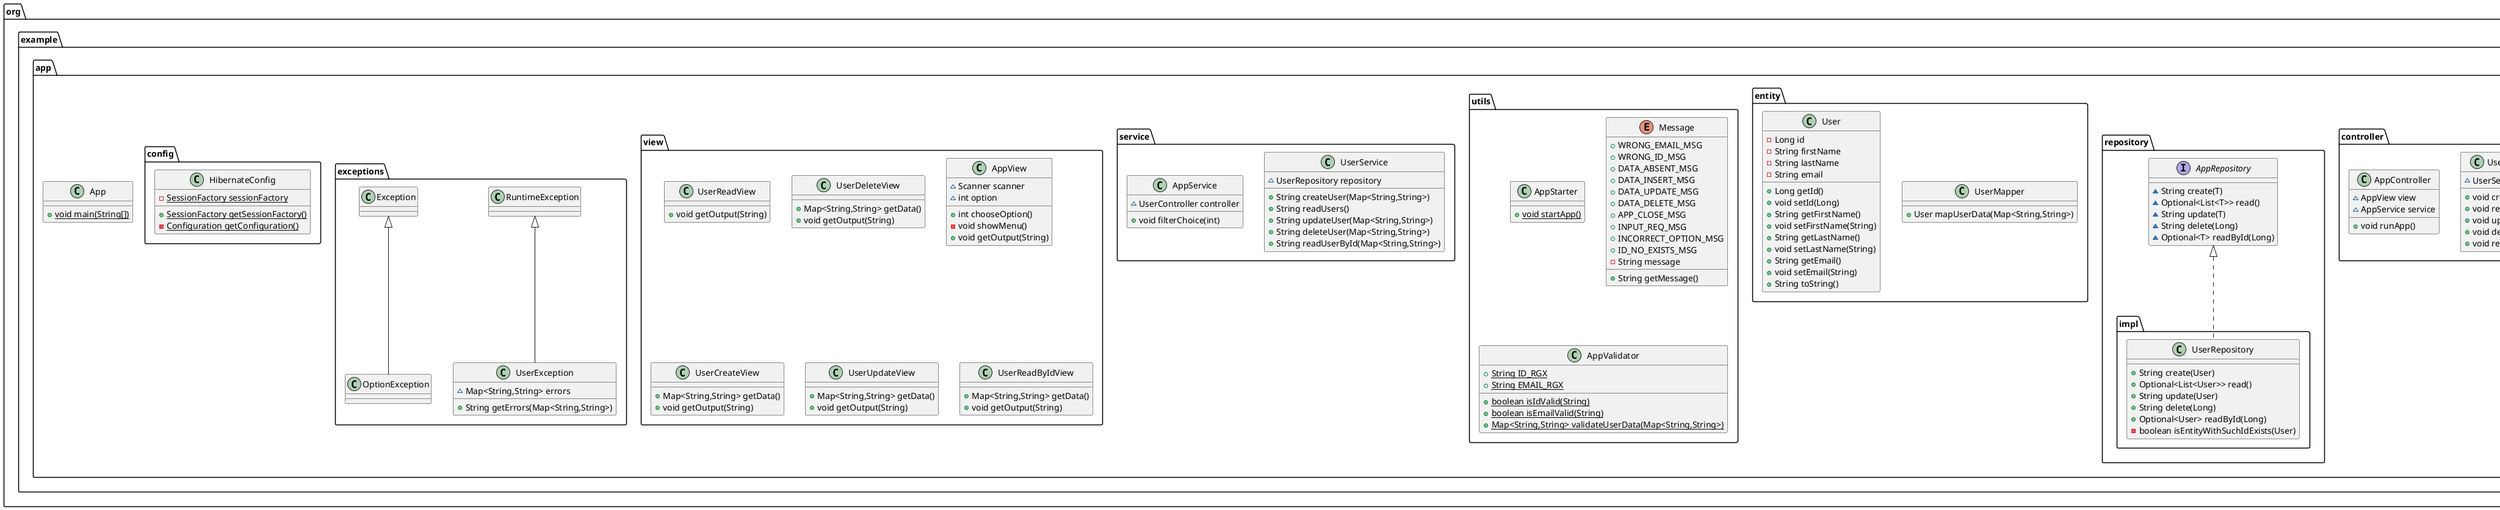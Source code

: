 @startuml
class org.example.app.controller.UserController {
~ UserService service
+ void createUser()
+ void readUsers()
+ void updateUser()
+ void deleteUser()
+ void readUserById()
}


class org.example.app.repository.impl.UserRepository {
+ String create(User)
+ Optional<List<User>> read()
+ String update(User)
+ String delete(Long)
+ Optional<User> readById(Long)
- boolean isEntityWithSuchIdExists(User)
}

class org.example.app.entity.UserMapper {
+ User mapUserData(Map<String,String>)
}

class org.example.app.utils.AppStarter {
+ {static} void startApp()
}

class org.example.app.App {
+ {static} void main(String[])
}

class org.example.app.service.UserService {
~ UserRepository repository
+ String createUser(Map<String,String>)
+ String readUsers()
+ String updateUser(Map<String,String>)
+ String deleteUser(Map<String,String>)
+ String readUserById(Map<String,String>)
}


interface org.example.app.repository.AppRepository {
~ String create(T)
~ Optional<List<T>> read()
~ String update(T)
~ String delete(Long)
~ Optional<T> readById(Long)
}

class org.example.app.entity.User {
- Long id
- String firstName
- String lastName
- String email
+ Long getId()
+ void setId(Long)
+ String getFirstName()
+ void setFirstName(String)
+ String getLastName()
+ void setLastName(String)
+ String getEmail()
+ void setEmail(String)
+ String toString()
}


class org.example.app.service.AppService {
~ UserController controller
+ void filterChoice(int)
}


class org.example.app.view.UserReadView {
+ void getOutput(String)
}

class org.example.app.exceptions.UserException {
~ Map<String,String> errors
+ String getErrors(Map<String,String>)
}


class org.example.app.view.UserDeleteView {
+ Map<String,String> getData()
+ void getOutput(String)
}

class org.example.app.exceptions.OptionException {
}
class org.example.app.view.AppView {
~ Scanner scanner
~ int option
+ int chooseOption()
- void showMenu()
+ void getOutput(String)
}


class org.example.app.view.UserCreateView {
+ Map<String,String> getData()
+ void getOutput(String)
}

class org.example.app.view.UserUpdateView {
+ Map<String,String> getData()
+ void getOutput(String)
}

enum org.example.app.utils.Message {
+  WRONG_EMAIL_MSG
+  WRONG_ID_MSG
+  DATA_ABSENT_MSG
+  DATA_INSERT_MSG
+  DATA_UPDATE_MSG
+  DATA_DELETE_MSG
+  APP_CLOSE_MSG
+  INPUT_REQ_MSG
+  INCORRECT_OPTION_MSG
+  ID_NO_EXISTS_MSG
- String message
+ String getMessage()
}


class org.example.app.view.UserReadByIdView {
+ Map<String,String> getData()
+ void getOutput(String)
}

class org.example.app.controller.AppController {
~ AppView view
~ AppService service
+ void runApp()
}


class org.example.app.utils.AppValidator {
+ {static} String ID_RGX
+ {static} String EMAIL_RGX
+ {static} boolean isIdValid(String)
+ {static} boolean isEmailValid(String)
+ {static} Map<String,String> validateUserData(Map<String,String>)
}


class org.example.app.config.HibernateConfig {
- {static} SessionFactory sessionFactory
+ {static} SessionFactory getSessionFactory()
- {static} Configuration getConfiguration()
}




org.example.app.repository.AppRepository <|.. org.example.app.repository.impl.UserRepository
org.example.app.exceptions.RuntimeException <|-- org.example.app.exceptions.UserException
org.example.app.exceptions.Exception <|-- org.example.app.exceptions.OptionException
@enduml